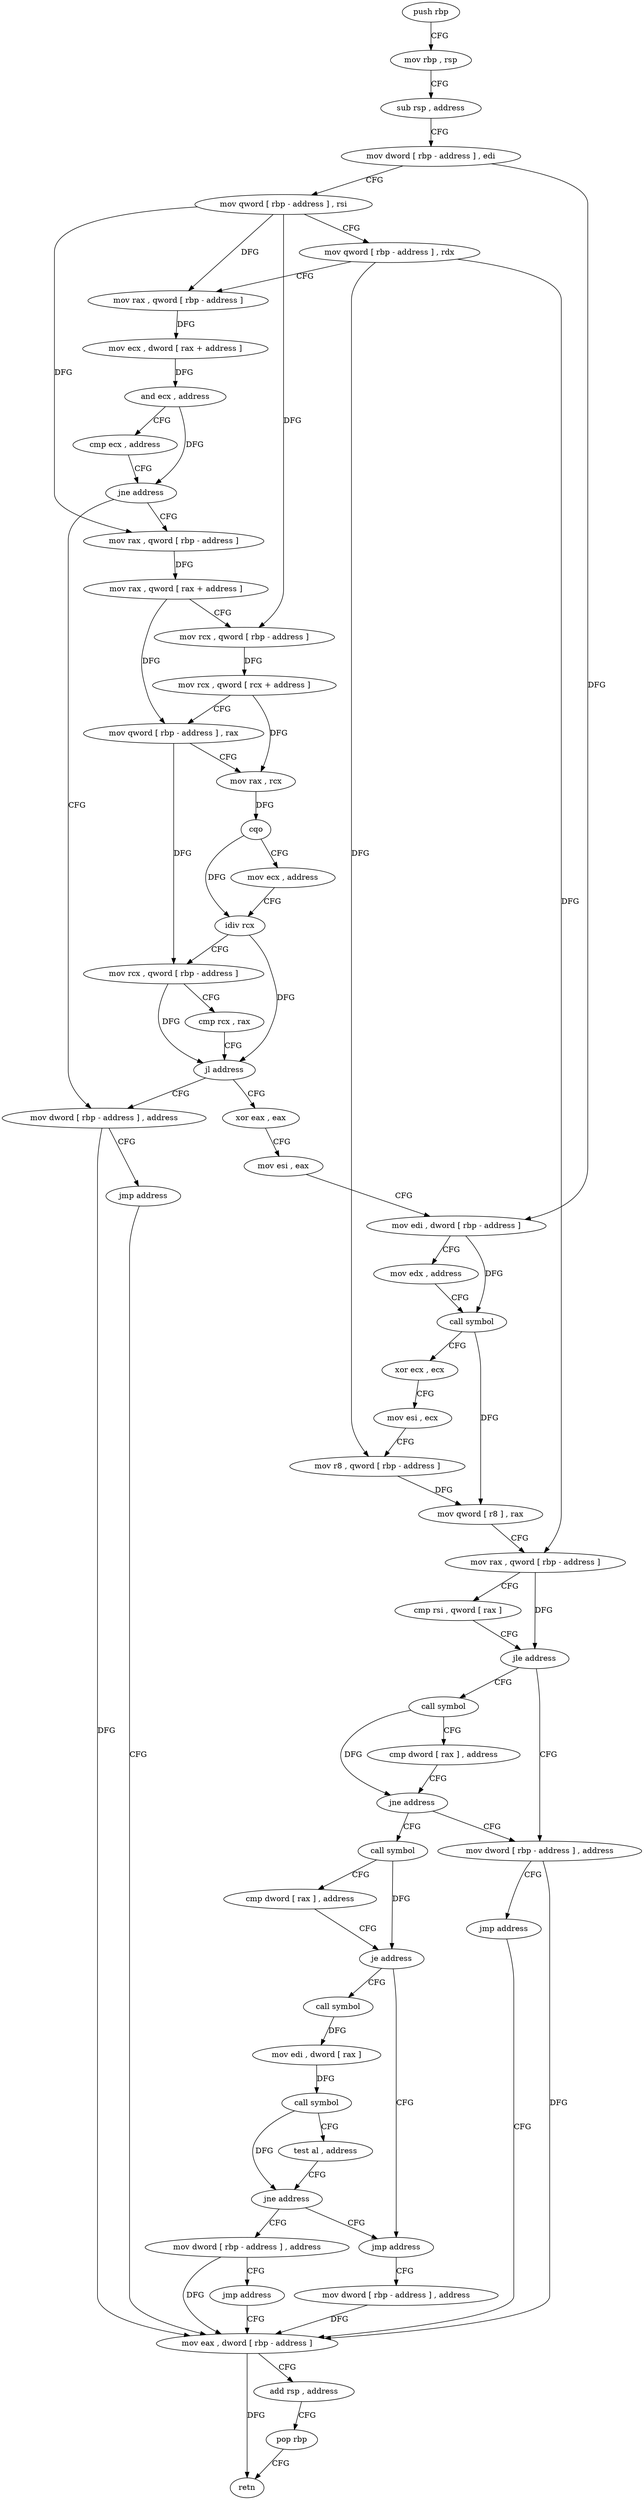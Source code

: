 digraph "func" {
"4239504" [label = "push rbp" ]
"4239505" [label = "mov rbp , rsp" ]
"4239508" [label = "sub rsp , address" ]
"4239512" [label = "mov dword [ rbp - address ] , edi" ]
"4239515" [label = "mov qword [ rbp - address ] , rsi" ]
"4239519" [label = "mov qword [ rbp - address ] , rdx" ]
"4239523" [label = "mov rax , qword [ rbp - address ]" ]
"4239527" [label = "mov ecx , dword [ rax + address ]" ]
"4239530" [label = "and ecx , address" ]
"4239536" [label = "cmp ecx , address" ]
"4239542" [label = "jne address" ]
"4239594" [label = "mov dword [ rbp - address ] , address" ]
"4239548" [label = "mov rax , qword [ rbp - address ]" ]
"4239601" [label = "jmp address" ]
"4239731" [label = "mov eax , dword [ rbp - address ]" ]
"4239552" [label = "mov rax , qword [ rax + address ]" ]
"4239556" [label = "mov rcx , qword [ rbp - address ]" ]
"4239560" [label = "mov rcx , qword [ rcx + address ]" ]
"4239564" [label = "mov qword [ rbp - address ] , rax" ]
"4239568" [label = "mov rax , rcx" ]
"4239571" [label = "cqo" ]
"4239573" [label = "mov ecx , address" ]
"4239578" [label = "idiv rcx" ]
"4239581" [label = "mov rcx , qword [ rbp - address ]" ]
"4239585" [label = "cmp rcx , rax" ]
"4239588" [label = "jl address" ]
"4239606" [label = "xor eax , eax" ]
"4239734" [label = "add rsp , address" ]
"4239738" [label = "pop rbp" ]
"4239739" [label = "retn" ]
"4239608" [label = "mov esi , eax" ]
"4239610" [label = "mov edi , dword [ rbp - address ]" ]
"4239613" [label = "mov edx , address" ]
"4239618" [label = "call symbol" ]
"4239623" [label = "xor ecx , ecx" ]
"4239625" [label = "mov esi , ecx" ]
"4239627" [label = "mov r8 , qword [ rbp - address ]" ]
"4239631" [label = "mov qword [ r8 ] , rax" ]
"4239634" [label = "mov rax , qword [ rbp - address ]" ]
"4239638" [label = "cmp rsi , qword [ rax ]" ]
"4239641" [label = "jle address" ]
"4239661" [label = "mov dword [ rbp - address ] , address" ]
"4239647" [label = "call symbol" ]
"4239668" [label = "jmp address" ]
"4239652" [label = "cmp dword [ rax ] , address" ]
"4239655" [label = "jne address" ]
"4239673" [label = "call symbol" ]
"4239678" [label = "cmp dword [ rax ] , address" ]
"4239681" [label = "je address" ]
"4239719" [label = "jmp address" ]
"4239687" [label = "call symbol" ]
"4239724" [label = "mov dword [ rbp - address ] , address" ]
"4239692" [label = "mov edi , dword [ rax ]" ]
"4239694" [label = "call symbol" ]
"4239699" [label = "test al , address" ]
"4239701" [label = "jne address" ]
"4239707" [label = "mov dword [ rbp - address ] , address" ]
"4239714" [label = "jmp address" ]
"4239504" -> "4239505" [ label = "CFG" ]
"4239505" -> "4239508" [ label = "CFG" ]
"4239508" -> "4239512" [ label = "CFG" ]
"4239512" -> "4239515" [ label = "CFG" ]
"4239512" -> "4239610" [ label = "DFG" ]
"4239515" -> "4239519" [ label = "CFG" ]
"4239515" -> "4239523" [ label = "DFG" ]
"4239515" -> "4239548" [ label = "DFG" ]
"4239515" -> "4239556" [ label = "DFG" ]
"4239519" -> "4239523" [ label = "CFG" ]
"4239519" -> "4239627" [ label = "DFG" ]
"4239519" -> "4239634" [ label = "DFG" ]
"4239523" -> "4239527" [ label = "DFG" ]
"4239527" -> "4239530" [ label = "DFG" ]
"4239530" -> "4239536" [ label = "CFG" ]
"4239530" -> "4239542" [ label = "DFG" ]
"4239536" -> "4239542" [ label = "CFG" ]
"4239542" -> "4239594" [ label = "CFG" ]
"4239542" -> "4239548" [ label = "CFG" ]
"4239594" -> "4239601" [ label = "CFG" ]
"4239594" -> "4239731" [ label = "DFG" ]
"4239548" -> "4239552" [ label = "DFG" ]
"4239601" -> "4239731" [ label = "CFG" ]
"4239731" -> "4239734" [ label = "CFG" ]
"4239731" -> "4239739" [ label = "DFG" ]
"4239552" -> "4239556" [ label = "CFG" ]
"4239552" -> "4239564" [ label = "DFG" ]
"4239556" -> "4239560" [ label = "DFG" ]
"4239560" -> "4239564" [ label = "CFG" ]
"4239560" -> "4239568" [ label = "DFG" ]
"4239564" -> "4239568" [ label = "CFG" ]
"4239564" -> "4239581" [ label = "DFG" ]
"4239568" -> "4239571" [ label = "DFG" ]
"4239571" -> "4239573" [ label = "CFG" ]
"4239571" -> "4239578" [ label = "DFG" ]
"4239573" -> "4239578" [ label = "CFG" ]
"4239578" -> "4239581" [ label = "CFG" ]
"4239578" -> "4239588" [ label = "DFG" ]
"4239581" -> "4239585" [ label = "CFG" ]
"4239581" -> "4239588" [ label = "DFG" ]
"4239585" -> "4239588" [ label = "CFG" ]
"4239588" -> "4239606" [ label = "CFG" ]
"4239588" -> "4239594" [ label = "CFG" ]
"4239606" -> "4239608" [ label = "CFG" ]
"4239734" -> "4239738" [ label = "CFG" ]
"4239738" -> "4239739" [ label = "CFG" ]
"4239608" -> "4239610" [ label = "CFG" ]
"4239610" -> "4239613" [ label = "CFG" ]
"4239610" -> "4239618" [ label = "DFG" ]
"4239613" -> "4239618" [ label = "CFG" ]
"4239618" -> "4239623" [ label = "CFG" ]
"4239618" -> "4239631" [ label = "DFG" ]
"4239623" -> "4239625" [ label = "CFG" ]
"4239625" -> "4239627" [ label = "CFG" ]
"4239627" -> "4239631" [ label = "DFG" ]
"4239631" -> "4239634" [ label = "CFG" ]
"4239634" -> "4239638" [ label = "CFG" ]
"4239634" -> "4239641" [ label = "DFG" ]
"4239638" -> "4239641" [ label = "CFG" ]
"4239641" -> "4239661" [ label = "CFG" ]
"4239641" -> "4239647" [ label = "CFG" ]
"4239661" -> "4239668" [ label = "CFG" ]
"4239661" -> "4239731" [ label = "DFG" ]
"4239647" -> "4239652" [ label = "CFG" ]
"4239647" -> "4239655" [ label = "DFG" ]
"4239668" -> "4239731" [ label = "CFG" ]
"4239652" -> "4239655" [ label = "CFG" ]
"4239655" -> "4239673" [ label = "CFG" ]
"4239655" -> "4239661" [ label = "CFG" ]
"4239673" -> "4239678" [ label = "CFG" ]
"4239673" -> "4239681" [ label = "DFG" ]
"4239678" -> "4239681" [ label = "CFG" ]
"4239681" -> "4239719" [ label = "CFG" ]
"4239681" -> "4239687" [ label = "CFG" ]
"4239719" -> "4239724" [ label = "CFG" ]
"4239687" -> "4239692" [ label = "DFG" ]
"4239724" -> "4239731" [ label = "DFG" ]
"4239692" -> "4239694" [ label = "DFG" ]
"4239694" -> "4239699" [ label = "CFG" ]
"4239694" -> "4239701" [ label = "DFG" ]
"4239699" -> "4239701" [ label = "CFG" ]
"4239701" -> "4239719" [ label = "CFG" ]
"4239701" -> "4239707" [ label = "CFG" ]
"4239707" -> "4239714" [ label = "CFG" ]
"4239707" -> "4239731" [ label = "DFG" ]
"4239714" -> "4239731" [ label = "CFG" ]
}
